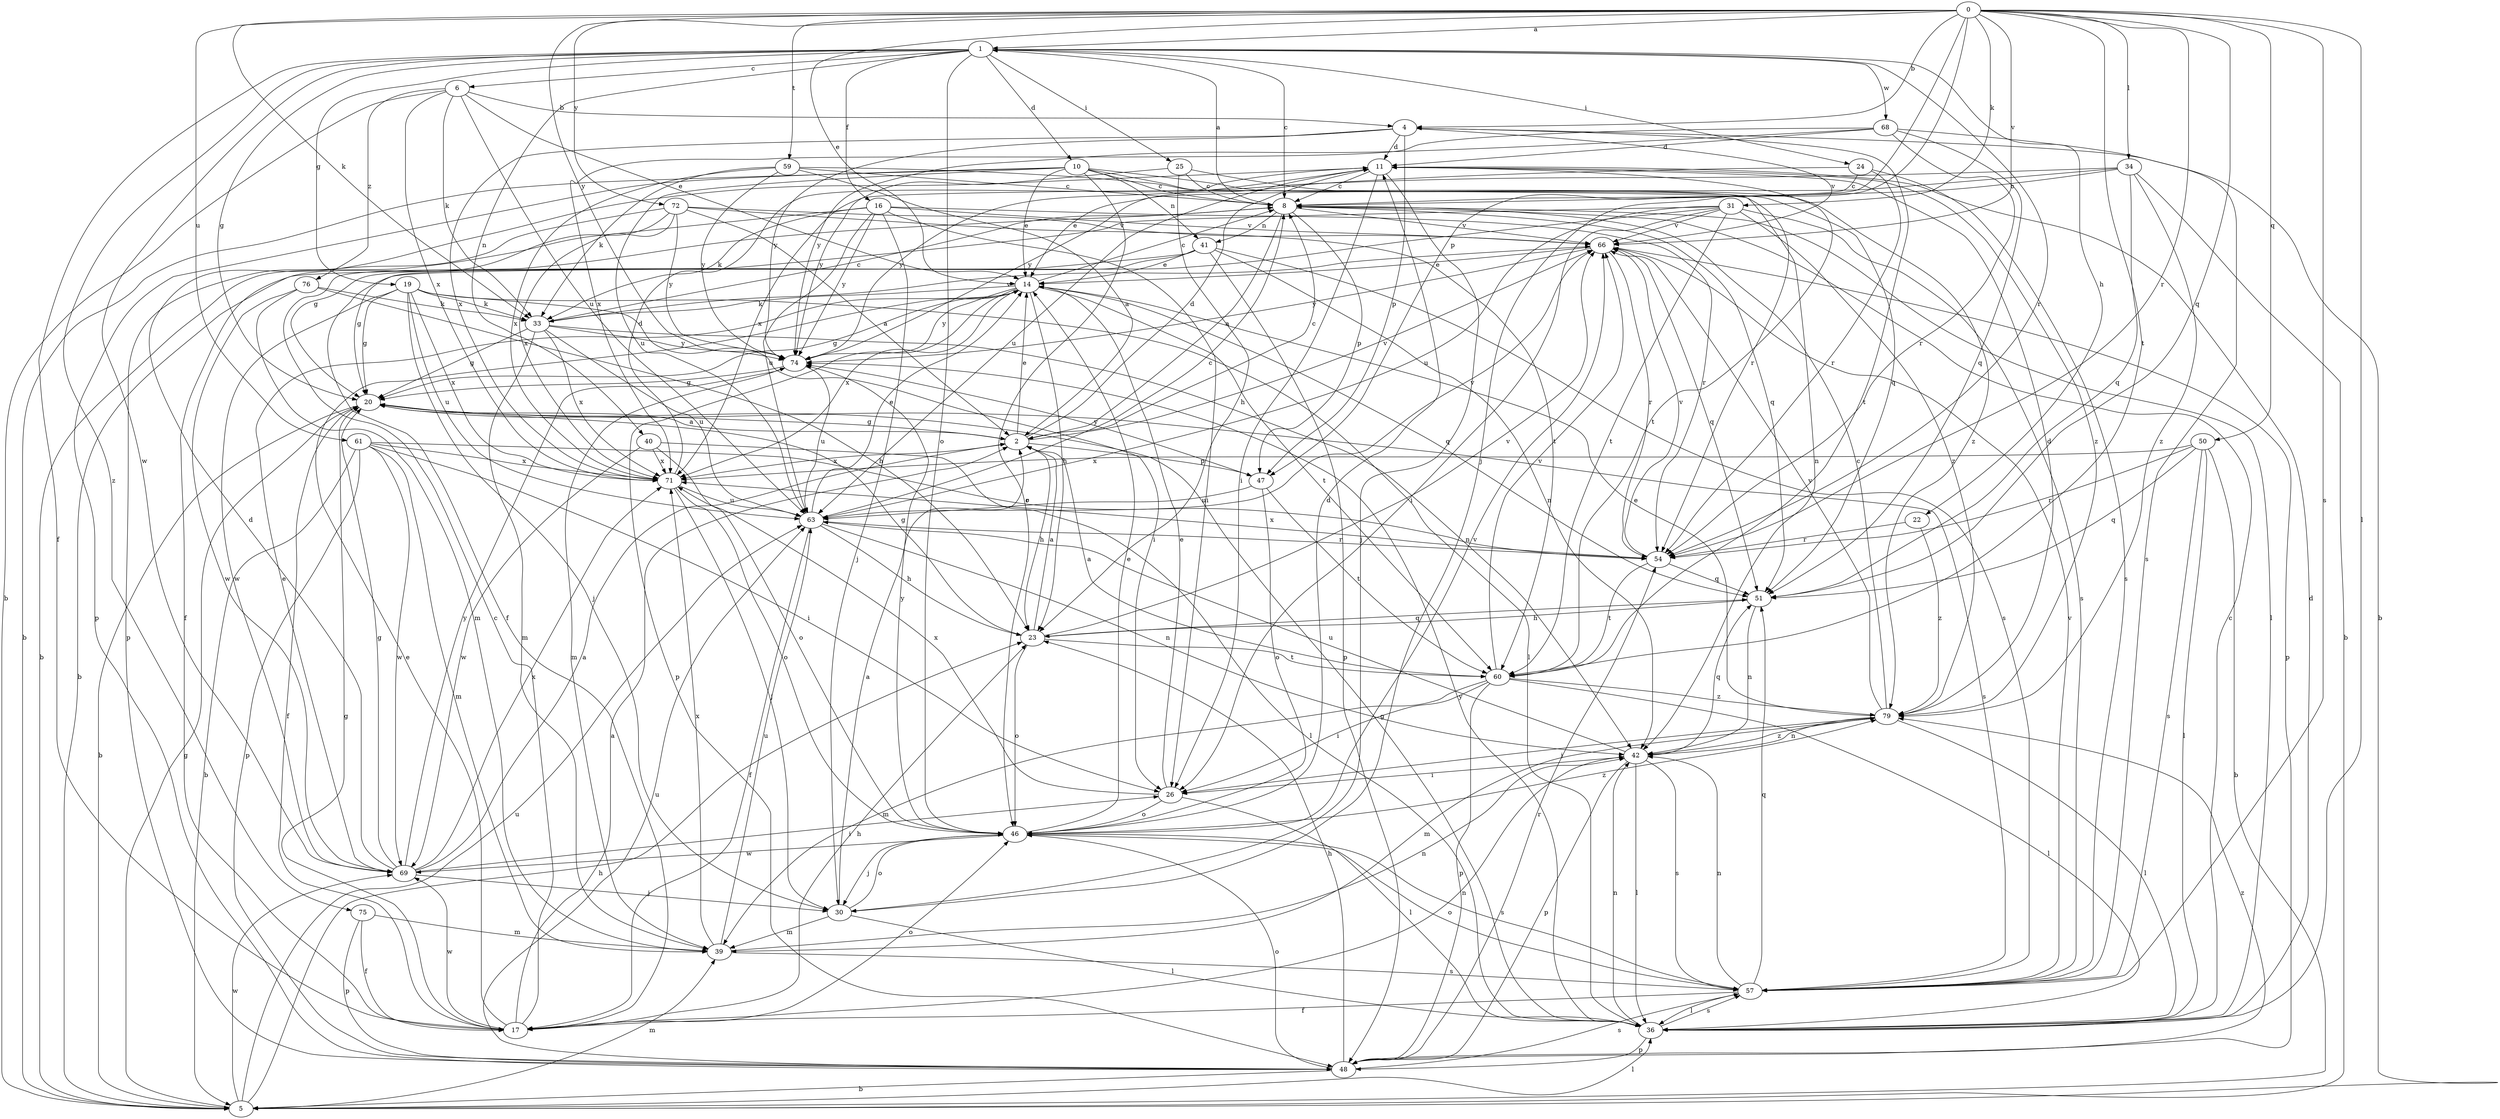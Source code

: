 strict digraph  {
0;
1;
2;
4;
5;
6;
8;
10;
11;
14;
16;
17;
19;
20;
22;
23;
24;
25;
26;
30;
31;
33;
34;
36;
39;
40;
41;
42;
46;
47;
48;
50;
51;
54;
57;
59;
60;
61;
63;
66;
68;
69;
71;
72;
74;
75;
76;
79;
0 -> 1  [label=a];
0 -> 4  [label=b];
0 -> 14  [label=e];
0 -> 30  [label=j];
0 -> 31  [label=k];
0 -> 33  [label=k];
0 -> 34  [label=l];
0 -> 36  [label=l];
0 -> 47  [label=p];
0 -> 50  [label=q];
0 -> 51  [label=q];
0 -> 54  [label=r];
0 -> 57  [label=s];
0 -> 59  [label=t];
0 -> 60  [label=t];
0 -> 61  [label=u];
0 -> 66  [label=v];
0 -> 72  [label=y];
0 -> 74  [label=y];
1 -> 6  [label=c];
1 -> 8  [label=c];
1 -> 10  [label=d];
1 -> 16  [label=f];
1 -> 17  [label=f];
1 -> 19  [label=g];
1 -> 20  [label=g];
1 -> 22  [label=h];
1 -> 24  [label=i];
1 -> 25  [label=i];
1 -> 40  [label=n];
1 -> 46  [label=o];
1 -> 54  [label=r];
1 -> 68  [label=w];
1 -> 69  [label=w];
1 -> 75  [label=z];
2 -> 8  [label=c];
2 -> 11  [label=d];
2 -> 14  [label=e];
2 -> 20  [label=g];
2 -> 23  [label=h];
2 -> 47  [label=p];
2 -> 66  [label=v];
2 -> 71  [label=x];
4 -> 11  [label=d];
4 -> 47  [label=p];
4 -> 60  [label=t];
4 -> 66  [label=v];
4 -> 71  [label=x];
4 -> 74  [label=y];
5 -> 4  [label=b];
5 -> 20  [label=g];
5 -> 23  [label=h];
5 -> 36  [label=l];
5 -> 39  [label=m];
5 -> 63  [label=u];
5 -> 69  [label=w];
6 -> 4  [label=b];
6 -> 5  [label=b];
6 -> 14  [label=e];
6 -> 33  [label=k];
6 -> 63  [label=u];
6 -> 71  [label=x];
6 -> 76  [label=z];
8 -> 1  [label=a];
8 -> 2  [label=a];
8 -> 36  [label=l];
8 -> 41  [label=n];
8 -> 47  [label=p];
8 -> 51  [label=q];
8 -> 66  [label=v];
10 -> 5  [label=b];
10 -> 8  [label=c];
10 -> 14  [label=e];
10 -> 41  [label=n];
10 -> 46  [label=o];
10 -> 48  [label=p];
10 -> 51  [label=q];
10 -> 54  [label=r];
10 -> 63  [label=u];
11 -> 8  [label=c];
11 -> 26  [label=i];
11 -> 30  [label=j];
11 -> 60  [label=t];
11 -> 63  [label=u];
11 -> 74  [label=y];
11 -> 79  [label=z];
14 -> 8  [label=c];
14 -> 20  [label=g];
14 -> 23  [label=h];
14 -> 33  [label=k];
14 -> 48  [label=p];
14 -> 51  [label=q];
14 -> 60  [label=t];
14 -> 71  [label=x];
14 -> 74  [label=y];
16 -> 5  [label=b];
16 -> 26  [label=i];
16 -> 30  [label=j];
16 -> 33  [label=k];
16 -> 54  [label=r];
16 -> 63  [label=u];
16 -> 66  [label=v];
16 -> 74  [label=y];
17 -> 2  [label=a];
17 -> 8  [label=c];
17 -> 14  [label=e];
17 -> 20  [label=g];
17 -> 23  [label=h];
17 -> 42  [label=n];
17 -> 46  [label=o];
17 -> 69  [label=w];
19 -> 20  [label=g];
19 -> 26  [label=i];
19 -> 30  [label=j];
19 -> 33  [label=k];
19 -> 36  [label=l];
19 -> 63  [label=u];
19 -> 69  [label=w];
19 -> 71  [label=x];
20 -> 2  [label=a];
20 -> 5  [label=b];
20 -> 17  [label=f];
20 -> 57  [label=s];
22 -> 54  [label=r];
22 -> 79  [label=z];
23 -> 2  [label=a];
23 -> 20  [label=g];
23 -> 46  [label=o];
23 -> 51  [label=q];
23 -> 60  [label=t];
23 -> 66  [label=v];
24 -> 8  [label=c];
24 -> 14  [label=e];
24 -> 54  [label=r];
24 -> 57  [label=s];
25 -> 8  [label=c];
25 -> 23  [label=h];
25 -> 74  [label=y];
25 -> 79  [label=z];
26 -> 14  [label=e];
26 -> 36  [label=l];
26 -> 46  [label=o];
26 -> 71  [label=x];
30 -> 2  [label=a];
30 -> 36  [label=l];
30 -> 39  [label=m];
30 -> 46  [label=o];
31 -> 17  [label=f];
31 -> 20  [label=g];
31 -> 26  [label=i];
31 -> 57  [label=s];
31 -> 60  [label=t];
31 -> 63  [label=u];
31 -> 66  [label=v];
31 -> 79  [label=z];
33 -> 8  [label=c];
33 -> 20  [label=g];
33 -> 39  [label=m];
33 -> 42  [label=n];
33 -> 63  [label=u];
33 -> 66  [label=v];
33 -> 71  [label=x];
33 -> 74  [label=y];
34 -> 5  [label=b];
34 -> 8  [label=c];
34 -> 51  [label=q];
34 -> 71  [label=x];
34 -> 74  [label=y];
34 -> 79  [label=z];
36 -> 8  [label=c];
36 -> 11  [label=d];
36 -> 20  [label=g];
36 -> 42  [label=n];
36 -> 48  [label=p];
36 -> 57  [label=s];
36 -> 74  [label=y];
39 -> 42  [label=n];
39 -> 57  [label=s];
39 -> 63  [label=u];
39 -> 71  [label=x];
40 -> 36  [label=l];
40 -> 46  [label=o];
40 -> 69  [label=w];
40 -> 71  [label=x];
41 -> 5  [label=b];
41 -> 14  [label=e];
41 -> 20  [label=g];
41 -> 42  [label=n];
41 -> 48  [label=p];
41 -> 57  [label=s];
42 -> 26  [label=i];
42 -> 36  [label=l];
42 -> 48  [label=p];
42 -> 51  [label=q];
42 -> 57  [label=s];
42 -> 63  [label=u];
42 -> 79  [label=z];
46 -> 11  [label=d];
46 -> 14  [label=e];
46 -> 30  [label=j];
46 -> 57  [label=s];
46 -> 66  [label=v];
46 -> 69  [label=w];
46 -> 74  [label=y];
46 -> 79  [label=z];
47 -> 46  [label=o];
47 -> 60  [label=t];
47 -> 63  [label=u];
47 -> 74  [label=y];
48 -> 5  [label=b];
48 -> 23  [label=h];
48 -> 46  [label=o];
48 -> 54  [label=r];
48 -> 57  [label=s];
48 -> 63  [label=u];
48 -> 79  [label=z];
50 -> 5  [label=b];
50 -> 36  [label=l];
50 -> 51  [label=q];
50 -> 54  [label=r];
50 -> 57  [label=s];
50 -> 71  [label=x];
51 -> 23  [label=h];
51 -> 42  [label=n];
54 -> 51  [label=q];
54 -> 60  [label=t];
54 -> 66  [label=v];
54 -> 71  [label=x];
57 -> 17  [label=f];
57 -> 36  [label=l];
57 -> 42  [label=n];
57 -> 46  [label=o];
57 -> 51  [label=q];
57 -> 66  [label=v];
59 -> 2  [label=a];
59 -> 8  [label=c];
59 -> 33  [label=k];
59 -> 42  [label=n];
59 -> 71  [label=x];
59 -> 74  [label=y];
60 -> 2  [label=a];
60 -> 26  [label=i];
60 -> 36  [label=l];
60 -> 39  [label=m];
60 -> 48  [label=p];
60 -> 66  [label=v];
60 -> 79  [label=z];
61 -> 5  [label=b];
61 -> 26  [label=i];
61 -> 39  [label=m];
61 -> 48  [label=p];
61 -> 54  [label=r];
61 -> 69  [label=w];
61 -> 71  [label=x];
63 -> 8  [label=c];
63 -> 14  [label=e];
63 -> 17  [label=f];
63 -> 23  [label=h];
63 -> 42  [label=n];
63 -> 54  [label=r];
63 -> 66  [label=v];
66 -> 14  [label=e];
66 -> 48  [label=p];
66 -> 51  [label=q];
66 -> 54  [label=r];
66 -> 74  [label=y];
68 -> 11  [label=d];
68 -> 51  [label=q];
68 -> 54  [label=r];
68 -> 57  [label=s];
68 -> 71  [label=x];
68 -> 74  [label=y];
69 -> 2  [label=a];
69 -> 11  [label=d];
69 -> 14  [label=e];
69 -> 20  [label=g];
69 -> 26  [label=i];
69 -> 30  [label=j];
69 -> 71  [label=x];
69 -> 74  [label=y];
71 -> 11  [label=d];
71 -> 30  [label=j];
71 -> 46  [label=o];
71 -> 63  [label=u];
72 -> 2  [label=a];
72 -> 17  [label=f];
72 -> 48  [label=p];
72 -> 60  [label=t];
72 -> 66  [label=v];
72 -> 71  [label=x];
72 -> 74  [label=y];
74 -> 20  [label=g];
74 -> 39  [label=m];
74 -> 63  [label=u];
75 -> 17  [label=f];
75 -> 39  [label=m];
75 -> 48  [label=p];
76 -> 23  [label=h];
76 -> 33  [label=k];
76 -> 39  [label=m];
76 -> 69  [label=w];
79 -> 8  [label=c];
79 -> 11  [label=d];
79 -> 14  [label=e];
79 -> 26  [label=i];
79 -> 36  [label=l];
79 -> 39  [label=m];
79 -> 42  [label=n];
79 -> 66  [label=v];
}
